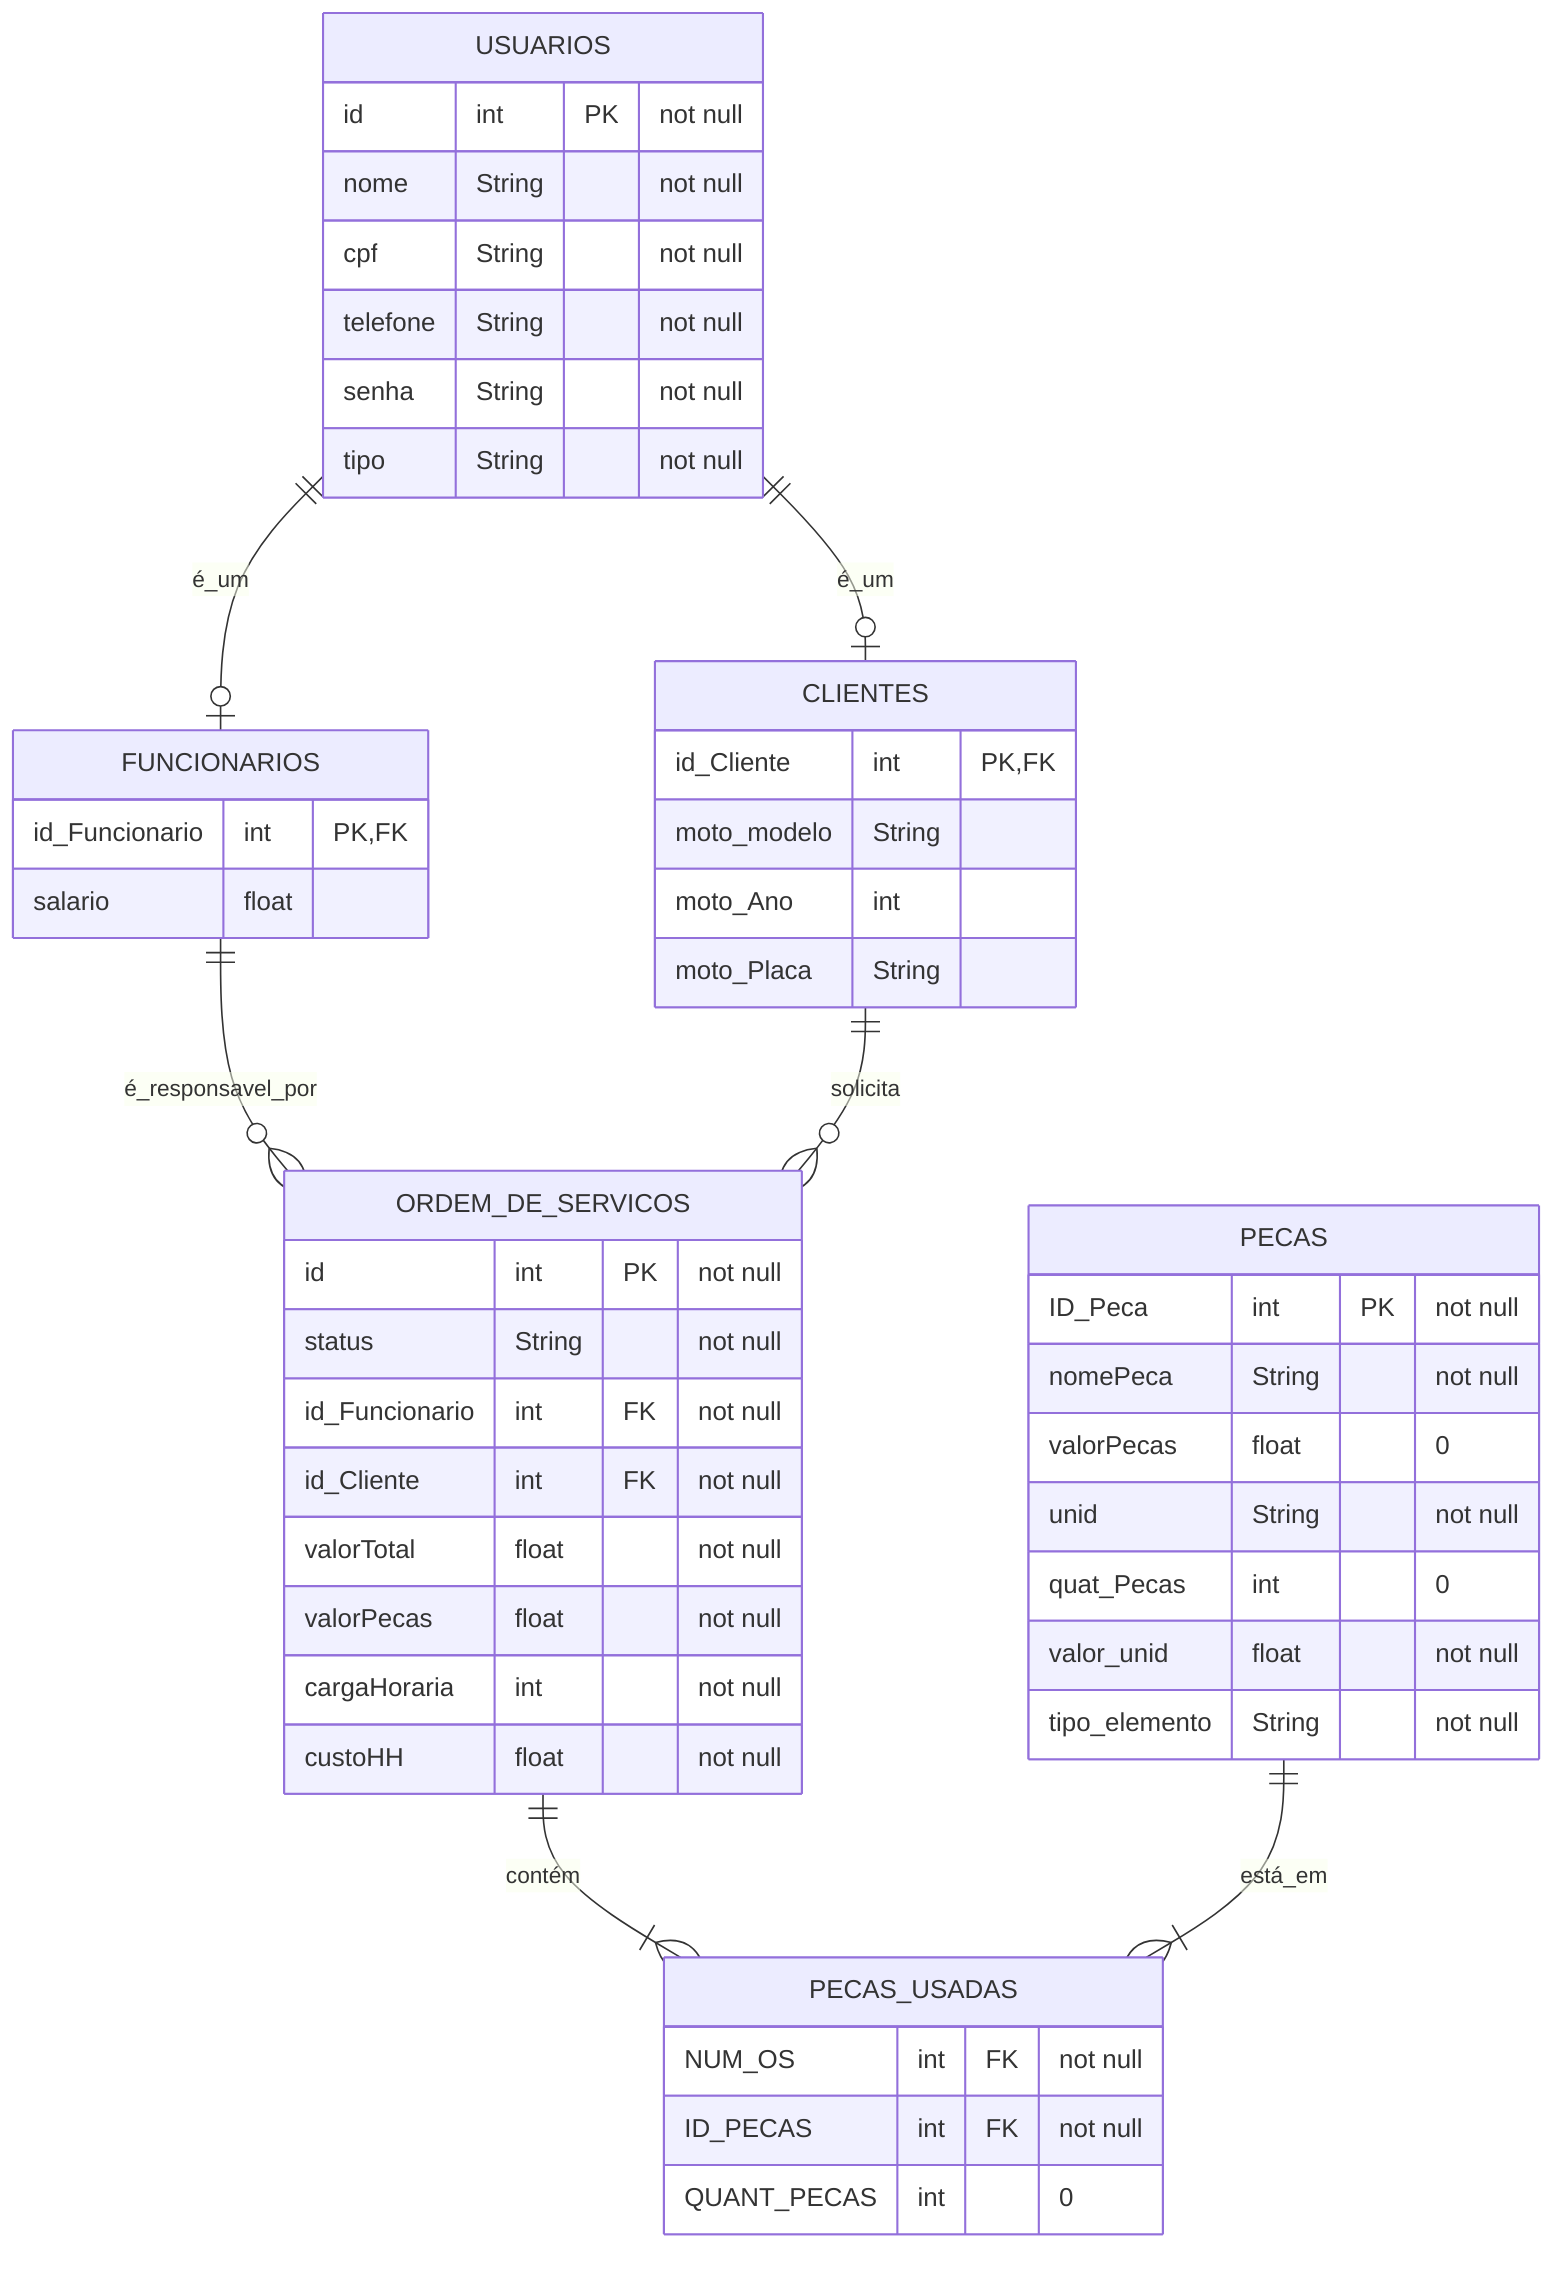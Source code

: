 erDiagram
    USUARIOS {
        id int PK "not null"
        nome String "not null"
        cpf String "not null"
        telefone String "not null"
        senha String "not null"
        tipo String "not null"
    }
    CLIENTES {
        id_Cliente int PK,FK ""
        moto_modelo String ""
        moto_Ano int ""
        moto_Placa String ""
        }

    FUNCIONARIOS {
        id_Funcionario int PK,FK ""
        salario float ""
    }

    ORDEM_DE_SERVICOS {
        id int PK "not null"
	    status String "not null"
	    id_Funcionario int FK "not null"
	    id_Cliente int FK "not null"
	    valorTotal float "not null"
	    valorPecas float "not null"
        cargaHoraria int  "not null"
        custoHH float "not null"
        
    }

    PECAS {
        ID_Peca int PK "not null"
        nomePeca String "not null"
	    valorPecas float "0"
	    unid String "not null"
	    quat_Pecas int "0"
	    valor_unid float "not null"
	    tipo_elemento String "not null"
    }

    PECAS_USADAS {
        NUM_OS int FK "not null"
        ID_PECAS int FK "not null"
        QUANT_PECAS int "0"
        
    }


    %% LIGAÇÕES DE CATEGORIZAÇÃO (1:1)
    USUARIOS ||--o| CLIENTES : "é_um"
    USUARIOS ||--o| FUNCIONARIOS : "é_um" 
    
    %% LIGAÇÕES PRINCIPAIS (1:N)
    FUNCIONARIOS ||--o{ ORDEM_DE_SERVICOS : "é_responsavel_por"
    CLIENTES ||--o{ ORDEM_DE_SERVICOS : "solicita"

    %% LIGAÇÕES M:N
    ORDEM_DE_SERVICOS ||--|{ PECAS_USADAS : "contém"
    PECAS ||--|{ PECAS_USADAS : "está_em"